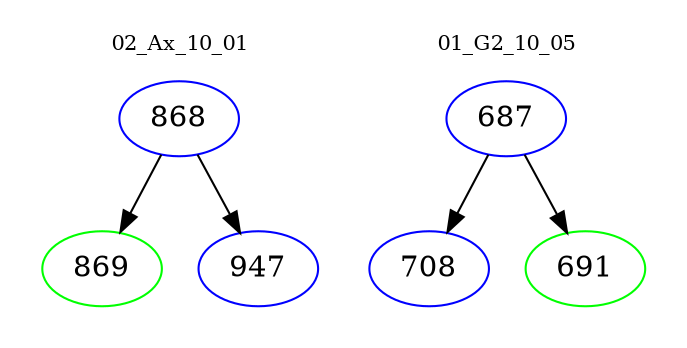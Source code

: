 digraph{
subgraph cluster_0 {
color = white
label = "02_Ax_10_01";
fontsize=10;
T0_868 [label="868", color="blue"]
T0_868 -> T0_869 [color="black"]
T0_869 [label="869", color="green"]
T0_868 -> T0_947 [color="black"]
T0_947 [label="947", color="blue"]
}
subgraph cluster_1 {
color = white
label = "01_G2_10_05";
fontsize=10;
T1_687 [label="687", color="blue"]
T1_687 -> T1_708 [color="black"]
T1_708 [label="708", color="blue"]
T1_687 -> T1_691 [color="black"]
T1_691 [label="691", color="green"]
}
}
